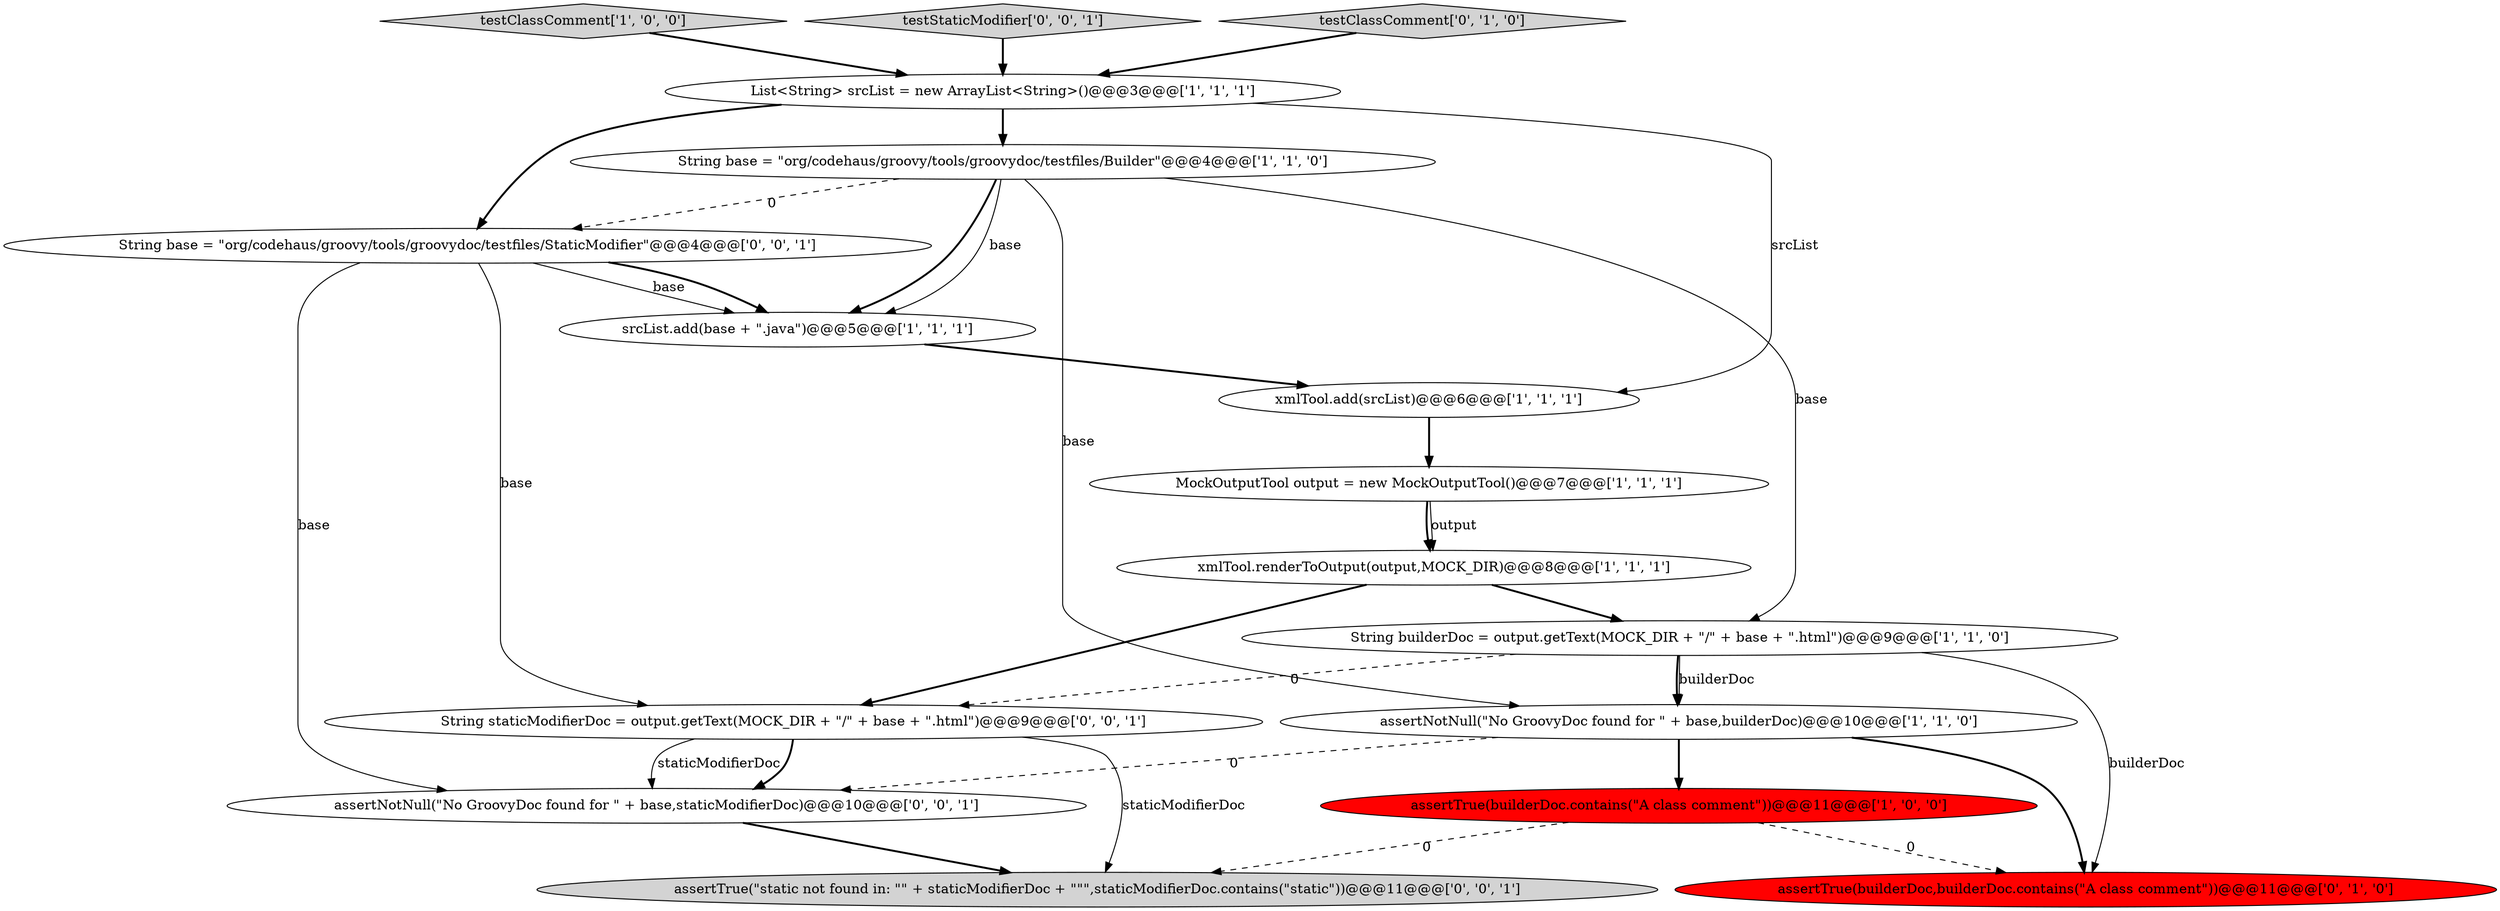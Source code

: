 digraph {
3 [style = filled, label = "testClassComment['1', '0', '0']", fillcolor = lightgray, shape = diamond image = "AAA0AAABBB1BBB"];
9 [style = filled, label = "MockOutputTool output = new MockOutputTool()@@@7@@@['1', '1', '1']", fillcolor = white, shape = ellipse image = "AAA0AAABBB1BBB"];
14 [style = filled, label = "String base = \"org/codehaus/groovy/tools/groovydoc/testfiles/StaticModifier\"@@@4@@@['0', '0', '1']", fillcolor = white, shape = ellipse image = "AAA0AAABBB3BBB"];
7 [style = filled, label = "String base = \"org/codehaus/groovy/tools/groovydoc/testfiles/Builder\"@@@4@@@['1', '1', '0']", fillcolor = white, shape = ellipse image = "AAA0AAABBB1BBB"];
8 [style = filled, label = "String builderDoc = output.getText(MOCK_DIR + \"/\" + base + \".html\")@@@9@@@['1', '1', '0']", fillcolor = white, shape = ellipse image = "AAA0AAABBB1BBB"];
4 [style = filled, label = "List<String> srcList = new ArrayList<String>()@@@3@@@['1', '1', '1']", fillcolor = white, shape = ellipse image = "AAA0AAABBB1BBB"];
0 [style = filled, label = "xmlTool.renderToOutput(output,MOCK_DIR)@@@8@@@['1', '1', '1']", fillcolor = white, shape = ellipse image = "AAA0AAABBB1BBB"];
5 [style = filled, label = "assertNotNull(\"No GroovyDoc found for \" + base,builderDoc)@@@10@@@['1', '1', '0']", fillcolor = white, shape = ellipse image = "AAA0AAABBB1BBB"];
1 [style = filled, label = "assertTrue(builderDoc.contains(\"A class comment\"))@@@11@@@['1', '0', '0']", fillcolor = red, shape = ellipse image = "AAA1AAABBB1BBB"];
13 [style = filled, label = "String staticModifierDoc = output.getText(MOCK_DIR + \"/\" + base + \".html\")@@@9@@@['0', '0', '1']", fillcolor = white, shape = ellipse image = "AAA0AAABBB3BBB"];
15 [style = filled, label = "assertNotNull(\"No GroovyDoc found for \" + base,staticModifierDoc)@@@10@@@['0', '0', '1']", fillcolor = white, shape = ellipse image = "AAA0AAABBB3BBB"];
11 [style = filled, label = "assertTrue(builderDoc,builderDoc.contains(\"A class comment\"))@@@11@@@['0', '1', '0']", fillcolor = red, shape = ellipse image = "AAA1AAABBB2BBB"];
16 [style = filled, label = "testStaticModifier['0', '0', '1']", fillcolor = lightgray, shape = diamond image = "AAA0AAABBB3BBB"];
2 [style = filled, label = "srcList.add(base + \".java\")@@@5@@@['1', '1', '1']", fillcolor = white, shape = ellipse image = "AAA0AAABBB1BBB"];
12 [style = filled, label = "assertTrue(\"static not found in: \"\" + staticModifierDoc + \"\"\",staticModifierDoc.contains(\"static\"))@@@11@@@['0', '0', '1']", fillcolor = lightgray, shape = ellipse image = "AAA0AAABBB3BBB"];
10 [style = filled, label = "testClassComment['0', '1', '0']", fillcolor = lightgray, shape = diamond image = "AAA0AAABBB2BBB"];
6 [style = filled, label = "xmlTool.add(srcList)@@@6@@@['1', '1', '1']", fillcolor = white, shape = ellipse image = "AAA0AAABBB1BBB"];
9->0 [style = solid, label="output"];
7->8 [style = solid, label="base"];
4->14 [style = bold, label=""];
14->2 [style = solid, label="base"];
9->0 [style = bold, label=""];
0->13 [style = bold, label=""];
2->6 [style = bold, label=""];
8->5 [style = solid, label="builderDoc"];
7->14 [style = dashed, label="0"];
7->5 [style = solid, label="base"];
13->12 [style = solid, label="staticModifierDoc"];
4->6 [style = solid, label="srcList"];
3->4 [style = bold, label=""];
13->15 [style = solid, label="staticModifierDoc"];
4->7 [style = bold, label=""];
8->13 [style = dashed, label="0"];
1->12 [style = dashed, label="0"];
5->1 [style = bold, label=""];
8->5 [style = bold, label=""];
7->2 [style = bold, label=""];
1->11 [style = dashed, label="0"];
0->8 [style = bold, label=""];
7->2 [style = solid, label="base"];
10->4 [style = bold, label=""];
14->13 [style = solid, label="base"];
5->11 [style = bold, label=""];
14->2 [style = bold, label=""];
13->15 [style = bold, label=""];
15->12 [style = bold, label=""];
14->15 [style = solid, label="base"];
6->9 [style = bold, label=""];
16->4 [style = bold, label=""];
8->11 [style = solid, label="builderDoc"];
5->15 [style = dashed, label="0"];
}
